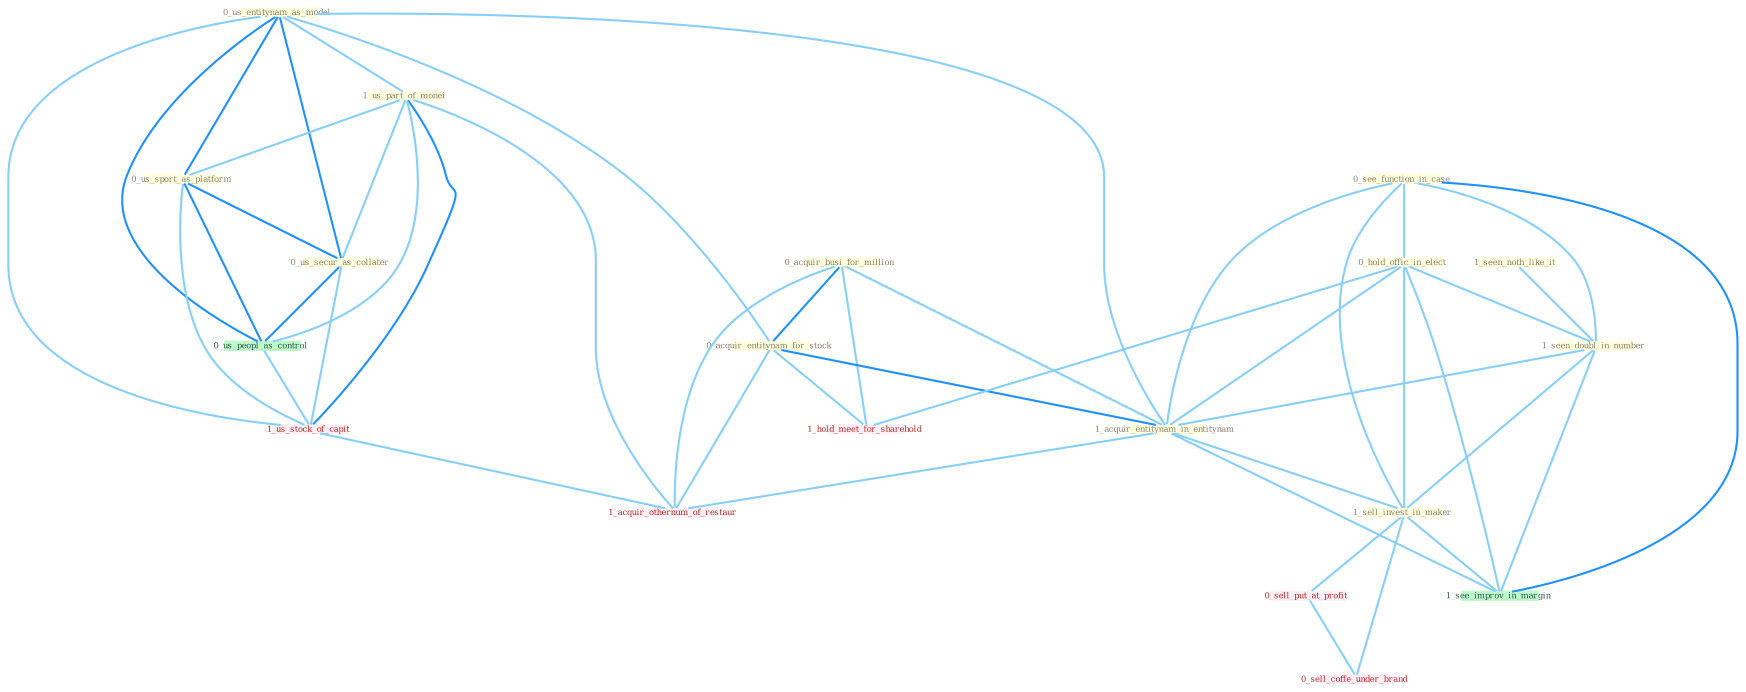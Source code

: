 Graph G{ 
    node
    [shape=polygon,style=filled,width=.5,height=.06,color="#BDFCC9",fixedsize=true,fontsize=4,
    fontcolor="#2f4f4f"];
    {node
    [color="#ffffe0", fontcolor="#8b7d6b"] "0_us_entitynam_as_model " "0_acquir_busi_for_million " "1_us_part_of_monei " "0_acquir_entitynam_for_stock " "0_see_function_in_case " "0_us_sport_as_platform " "1_seen_noth_like_it " "0_hold_offic_in_elect " "1_seen_doubl_in_number " "1_acquir_entitynam_in_entitynam " "1_sell_invest_in_maker " "0_us_secur_as_collater "}
{node [color="#fff0f5", fontcolor="#b22222"] "0_sell_put_at_profit " "1_us_stock_of_capit " "0_sell_coffe_under_brand " "1_hold_meet_for_sharehold " "1_acquir_othernum_of_restaur "}
edge [color="#B0E2FF"];

	"0_us_entitynam_as_model " -- "1_us_part_of_monei " [w="1", color="#87cefa" ];
	"0_us_entitynam_as_model " -- "0_acquir_entitynam_for_stock " [w="1", color="#87cefa" ];
	"0_us_entitynam_as_model " -- "0_us_sport_as_platform " [w="2", color="#1e90ff" , len=0.8];
	"0_us_entitynam_as_model " -- "1_acquir_entitynam_in_entitynam " [w="1", color="#87cefa" ];
	"0_us_entitynam_as_model " -- "0_us_secur_as_collater " [w="2", color="#1e90ff" , len=0.8];
	"0_us_entitynam_as_model " -- "0_us_peopl_as_control " [w="2", color="#1e90ff" , len=0.8];
	"0_us_entitynam_as_model " -- "1_us_stock_of_capit " [w="1", color="#87cefa" ];
	"0_acquir_busi_for_million " -- "0_acquir_entitynam_for_stock " [w="2", color="#1e90ff" , len=0.8];
	"0_acquir_busi_for_million " -- "1_acquir_entitynam_in_entitynam " [w="1", color="#87cefa" ];
	"0_acquir_busi_for_million " -- "1_hold_meet_for_sharehold " [w="1", color="#87cefa" ];
	"0_acquir_busi_for_million " -- "1_acquir_othernum_of_restaur " [w="1", color="#87cefa" ];
	"1_us_part_of_monei " -- "0_us_sport_as_platform " [w="1", color="#87cefa" ];
	"1_us_part_of_monei " -- "0_us_secur_as_collater " [w="1", color="#87cefa" ];
	"1_us_part_of_monei " -- "0_us_peopl_as_control " [w="1", color="#87cefa" ];
	"1_us_part_of_monei " -- "1_us_stock_of_capit " [w="2", color="#1e90ff" , len=0.8];
	"1_us_part_of_monei " -- "1_acquir_othernum_of_restaur " [w="1", color="#87cefa" ];
	"0_acquir_entitynam_for_stock " -- "1_acquir_entitynam_in_entitynam " [w="2", color="#1e90ff" , len=0.8];
	"0_acquir_entitynam_for_stock " -- "1_hold_meet_for_sharehold " [w="1", color="#87cefa" ];
	"0_acquir_entitynam_for_stock " -- "1_acquir_othernum_of_restaur " [w="1", color="#87cefa" ];
	"0_see_function_in_case " -- "0_hold_offic_in_elect " [w="1", color="#87cefa" ];
	"0_see_function_in_case " -- "1_seen_doubl_in_number " [w="1", color="#87cefa" ];
	"0_see_function_in_case " -- "1_acquir_entitynam_in_entitynam " [w="1", color="#87cefa" ];
	"0_see_function_in_case " -- "1_sell_invest_in_maker " [w="1", color="#87cefa" ];
	"0_see_function_in_case " -- "1_see_improv_in_margin " [w="2", color="#1e90ff" , len=0.8];
	"0_us_sport_as_platform " -- "0_us_secur_as_collater " [w="2", color="#1e90ff" , len=0.8];
	"0_us_sport_as_platform " -- "0_us_peopl_as_control " [w="2", color="#1e90ff" , len=0.8];
	"0_us_sport_as_platform " -- "1_us_stock_of_capit " [w="1", color="#87cefa" ];
	"1_seen_noth_like_it " -- "1_seen_doubl_in_number " [w="1", color="#87cefa" ];
	"0_hold_offic_in_elect " -- "1_seen_doubl_in_number " [w="1", color="#87cefa" ];
	"0_hold_offic_in_elect " -- "1_acquir_entitynam_in_entitynam " [w="1", color="#87cefa" ];
	"0_hold_offic_in_elect " -- "1_sell_invest_in_maker " [w="1", color="#87cefa" ];
	"0_hold_offic_in_elect " -- "1_see_improv_in_margin " [w="1", color="#87cefa" ];
	"0_hold_offic_in_elect " -- "1_hold_meet_for_sharehold " [w="1", color="#87cefa" ];
	"1_seen_doubl_in_number " -- "1_acquir_entitynam_in_entitynam " [w="1", color="#87cefa" ];
	"1_seen_doubl_in_number " -- "1_sell_invest_in_maker " [w="1", color="#87cefa" ];
	"1_seen_doubl_in_number " -- "1_see_improv_in_margin " [w="1", color="#87cefa" ];
	"1_acquir_entitynam_in_entitynam " -- "1_sell_invest_in_maker " [w="1", color="#87cefa" ];
	"1_acquir_entitynam_in_entitynam " -- "1_see_improv_in_margin " [w="1", color="#87cefa" ];
	"1_acquir_entitynam_in_entitynam " -- "1_acquir_othernum_of_restaur " [w="1", color="#87cefa" ];
	"1_sell_invest_in_maker " -- "0_sell_put_at_profit " [w="1", color="#87cefa" ];
	"1_sell_invest_in_maker " -- "1_see_improv_in_margin " [w="1", color="#87cefa" ];
	"1_sell_invest_in_maker " -- "0_sell_coffe_under_brand " [w="1", color="#87cefa" ];
	"0_us_secur_as_collater " -- "0_us_peopl_as_control " [w="2", color="#1e90ff" , len=0.8];
	"0_us_secur_as_collater " -- "1_us_stock_of_capit " [w="1", color="#87cefa" ];
	"0_us_peopl_as_control " -- "1_us_stock_of_capit " [w="1", color="#87cefa" ];
	"0_sell_put_at_profit " -- "0_sell_coffe_under_brand " [w="1", color="#87cefa" ];
	"1_us_stock_of_capit " -- "1_acquir_othernum_of_restaur " [w="1", color="#87cefa" ];
}